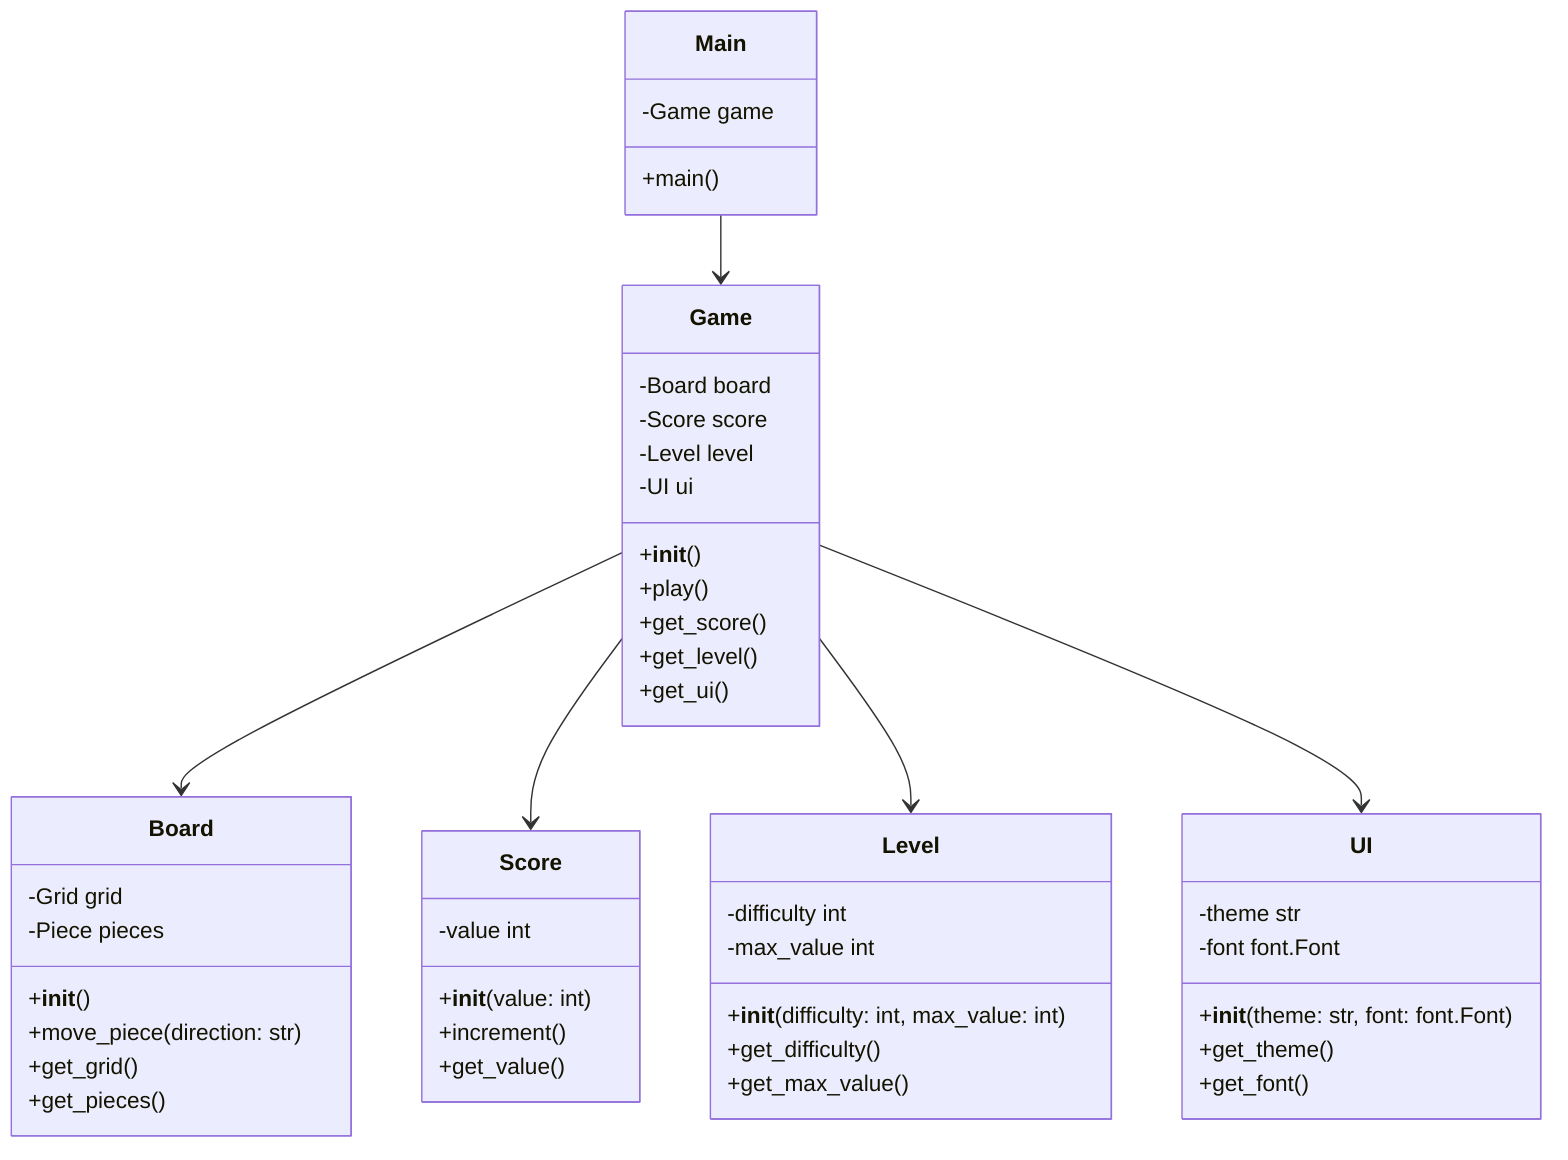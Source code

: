 classDiagram
    class Main {
        -Game game
        +main()
    }
    class Game {
        -Board board
        -Score score
        -Level level
        -UI ui
        +__init__()
        +play()
        +get_score()
        +get_level()
        +get_ui()
    }
    class Board {
        -Grid grid
        -Piece pieces
        +__init__()
        +move_piece(direction: str)
        +get_grid()
        +get_pieces()
    }
    class Score {
        -value int
        +__init__(value: int)
        +increment()
        +get_value()
    }
    class Level {
        -difficulty int
        -max_value int
        +__init__(difficulty: int, max_value: int)
        +get_difficulty()
        +get_max_value()
    }
    class UI {
        -theme str
        -font font.Font
        +__init__(theme: str, font: font.Font)
        +get_theme()
        +get_font()
    }
    Main --> Game
    Game --> Board
    Game --> Score
    Game --> Level
    Game --> UI
